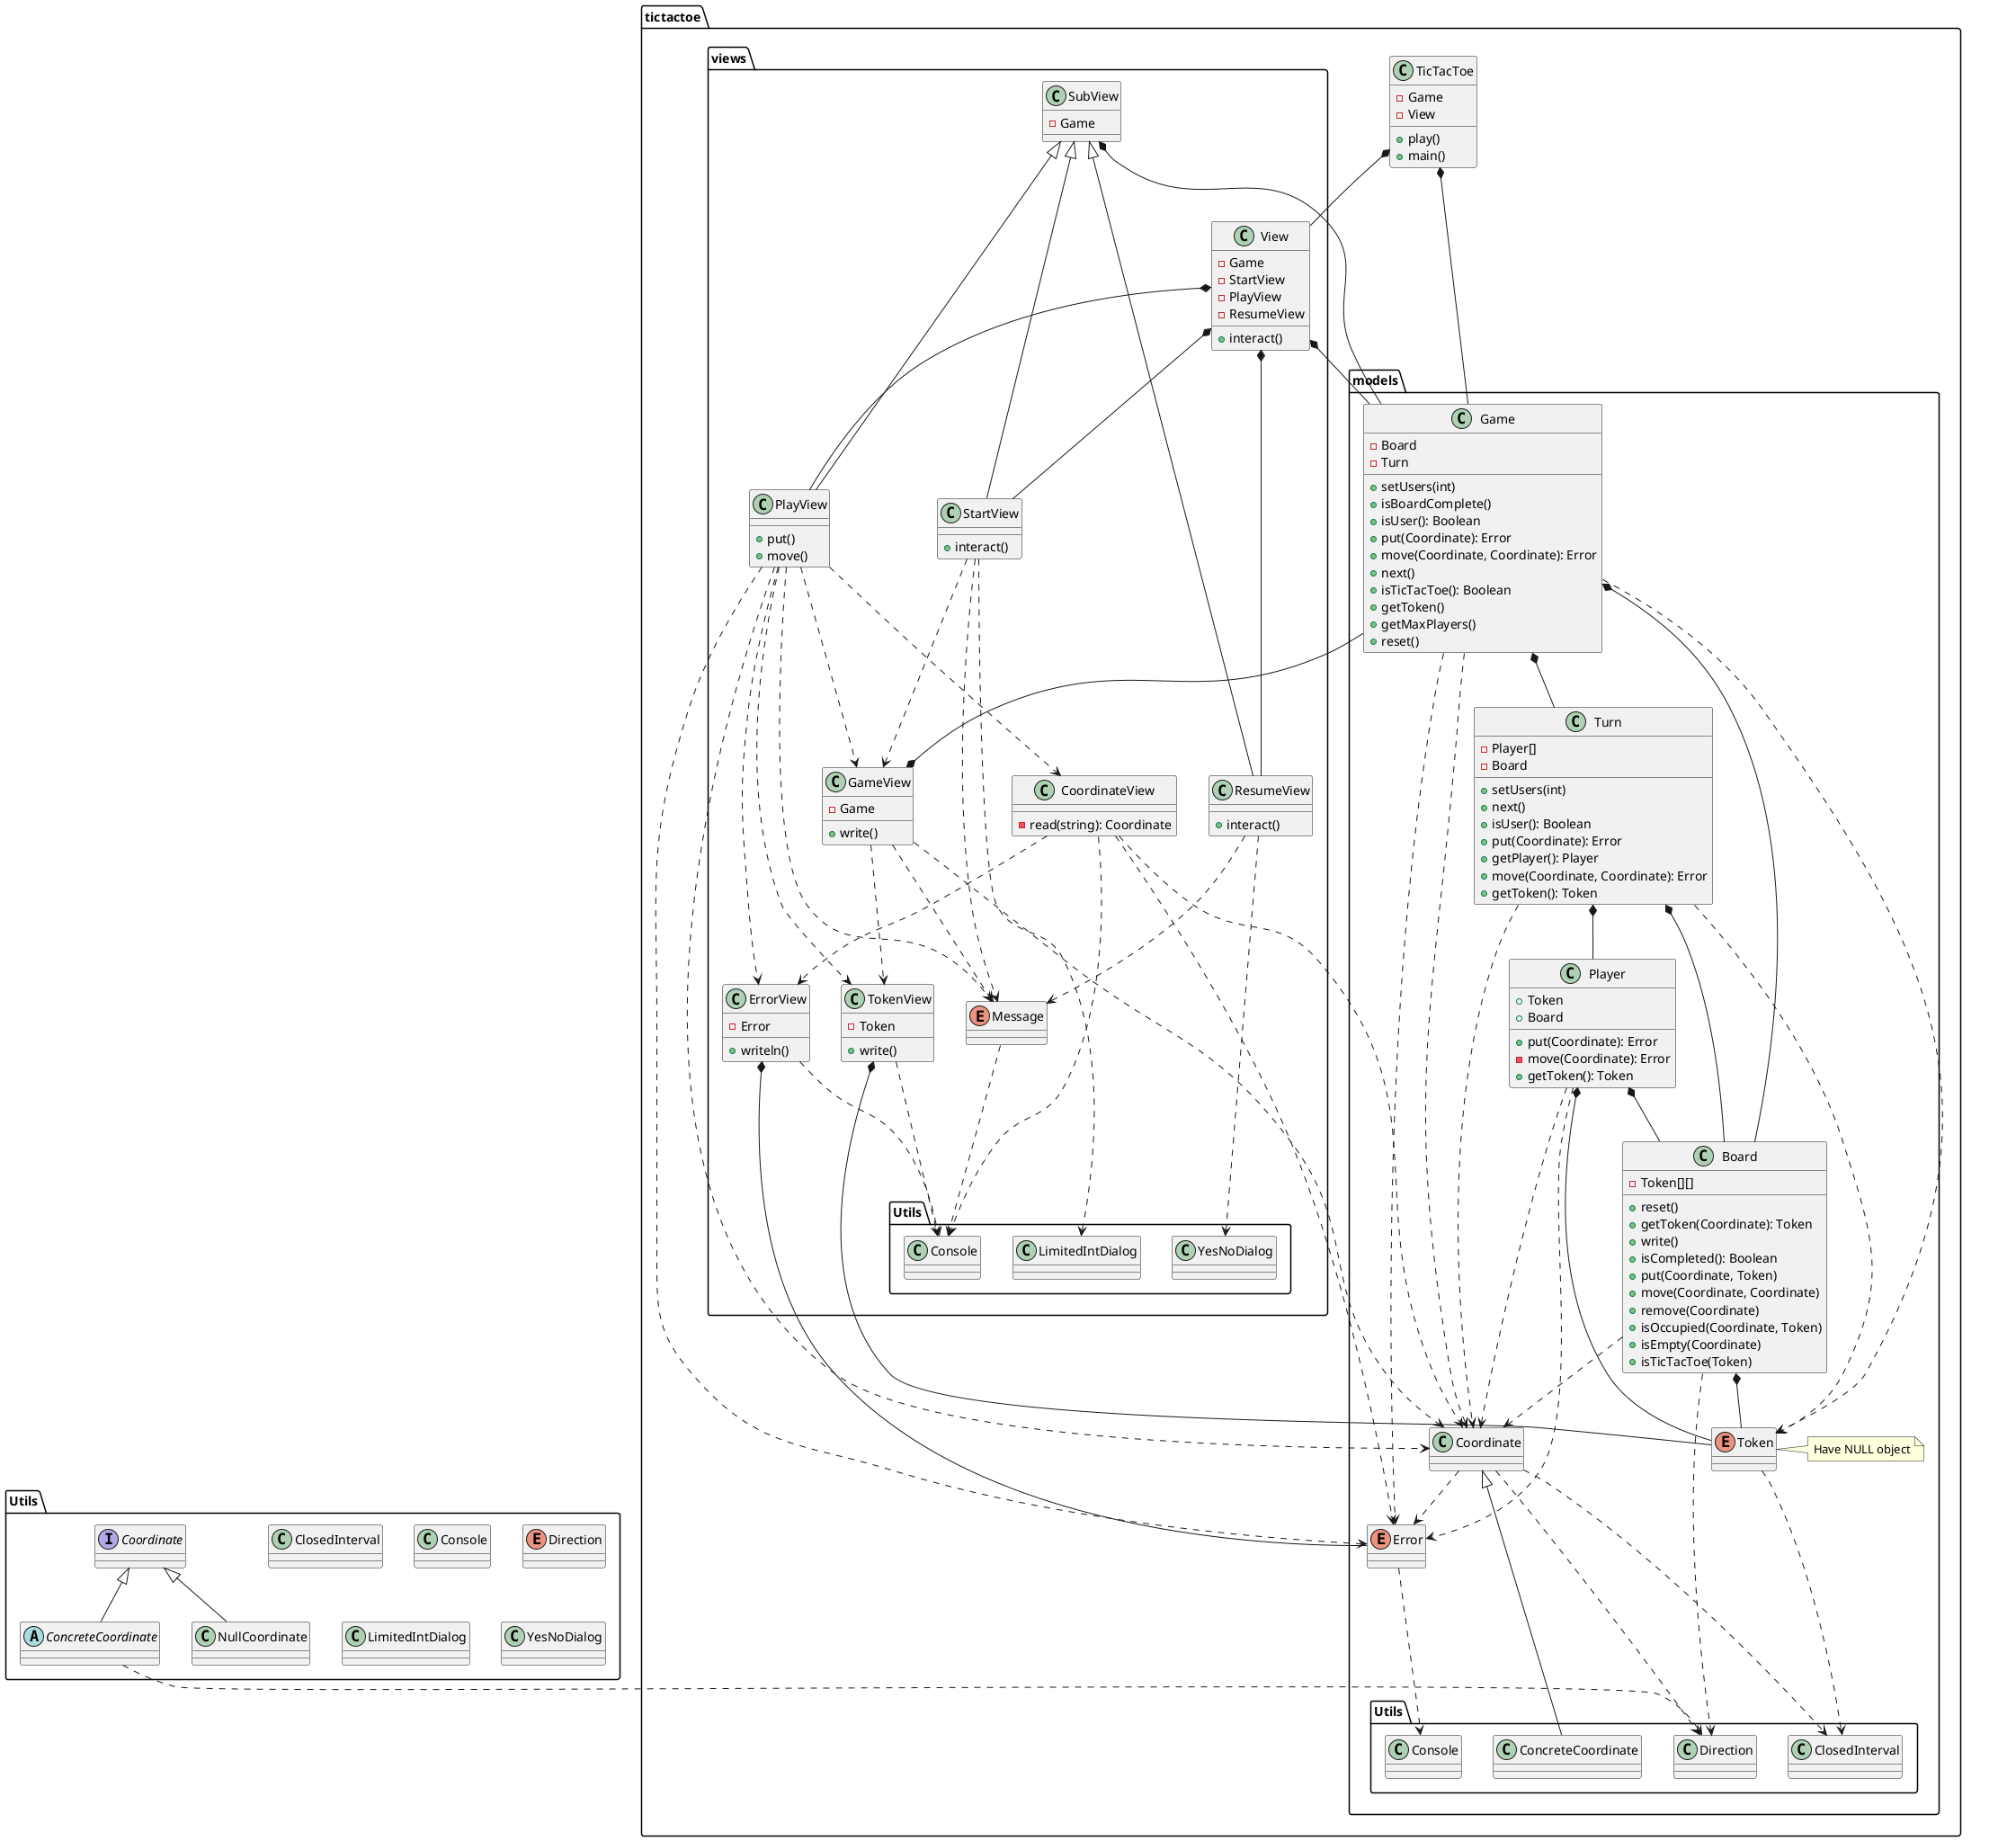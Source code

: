 @startuml DomainModel
package tictactoe {
    package models{
        Class Game{
            - Board
            - Turn
            + setUsers(int)
            + isBoardComplete()
            + isUser(): Boolean
            + put(Coordinate): Error
            + move(Coordinate, Coordinate): Error
            + next()
            + isTicTacToe(): Boolean
            + getToken()
            + getMaxPlayers()
            + reset()
        }
        Game *-- Board
        Game *-- Turn
        Game ..> Error
        Game ..> Coordinate
        Game ..> Token
        Class Board{
            - Token[][]
            + reset()
            + getToken(Coordinate): Token
            + write()
            + isCompleted(): Boolean
            + put(Coordinate, Token)
            + move(Coordinate, Coordinate)
            + remove(Coordinate)
            + isOccupied(Coordinate, Token)
            + isEmpty(Coordinate)
            + isTicTacToe(Token)
        }
        Board *-- Token
        Board ..> Coordinate
        Board ...> Utils.Direction
        Class Coordinate
        Coordinate <|-- Utils.ConcreteCoordinate
        Coordinate ...> Utils.Direction
        Coordinate ...> Utils.ClosedInterval
        Coordinate ..> Error
        enum Error
        Error ...> Utils.Console
        Class Player{
            + Token
            + Board
            + put(Coordinate): Error
            - move(Coordinate): Error
            + getToken(): Token
        }
        Player *-- Token
        Player *-- Board
        Player ..> Coordinate
        Player ..> Error
        enum Token
        note right: Have NULL object
        Token ...> Utils.ClosedInterval
        Class Turn {
            - Player[]
            - Board
            + setUsers(int)
            + next()
            + isUser(): Boolean
            + put(Coordinate): Error
            + getPlayer(): Player
            + move(Coordinate, Coordinate): Error
            + getToken(): Token
        }
        Turn *-- Board
        Turn *-- Player
        Turn ..> Token
        Turn ..> Coordinate
    }

    package views{
        enum Message
        Message ..> Utils.Console
        Class View{
            - Game
            - StartView
            - PlayView
            - ResumeView
            + interact()
        }
        View *-- Game
        View *-- StartView
        View *-- PlayView
        View *-- ResumeView
        Class SubView{
            - Game
        }
        SubView *--- Game
        SubView <|--- StartView
        SubView <|--- PlayView
        SubView <|--- ResumeView
        Class StartView{
            + interact()
        }
        StartView ..> Utils.LimitedIntDialog
        StartView ..> Message
        StartView ..> GameView
        Class PlayView{
            + put()
            + move()
        }
        PlayView ..> Error
        PlayView ..> Coordinate
        PlayView ..> Message
        PlayView ..> TokenView
        PlayView ..> ErrorView
        PlayView ..> GameView
        PlayView ..> CoordinateView
        Class ResumeView{
            + interact()
        }
        ResumeView ..> Utils.YesNoDialog
        ResumeView ..> Message
        Class CoordinateView{
            - read(string): Coordinate
        }
        CoordinateView ..> Coordinate
        CoordinateView ..> Error
        CoordinateView ..> Utils.Console
        CoordinateView ..> ErrorView
        Class TokenView{
            - Token
            + write()
        }
        TokenView *-- Token
        TokenView ..> Utils.Console
        Class ErrorView{
            - Error
            + writeln()
        }
        ErrorView *-- Error
        ErrorView ..> Utils.Console
        Class GameView{
            - Game
            + write()
        }
        GameView *-- Game
        GameView ..> Coordinate
        GameView ..> Message
        GameView ..> TokenView
    }

    Class TicTacToe{
        - Game
        - View 
        + play()
        + main()
    }
    TicTacToe *-- Game
    TicTacToe *-- View
}

package Utils {
    Class ClosedInterval
    abstract Class ConcreteCoordinate
    ConcreteCoordinate ..> Direction
    Class Console 
    interface Coordinate 
    enum Direction
    Class LimitedIntDialog
    Class NullCoordinate
    Coordinate <|-- NullCoordinate
    Coordinate <|-- ConcreteCoordinate
    Class YesNoDialog
}
@enduml
